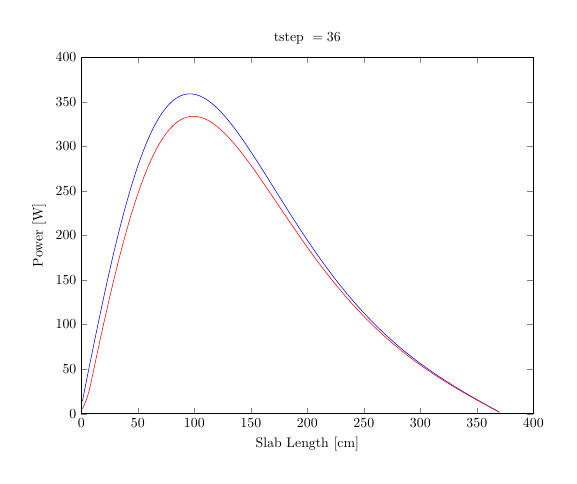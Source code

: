 \begin{tikzpicture}[scale=0.5]

\begin{axis}[%
scale only axis,
width=4.521in,
height=3.566in,
xmin=0, xmax=400,
ymin=0, ymax=400,
xlabel={Slab Length [cm]},
ylabel={Power [W]},
title={$\text{tstep }= 36$},
axis on top]
\addplot [
color=blue,
solid
]
coordinates{
 (1,13.991)(2,20.359)(3,26.72)(4,33.07)(5,39.408)(6,45.73)(7,52.035)(8,58.321)(9,64.584)(10,70.823)(11,77.035)(12,83.218)(13,89.369)(14,95.487)(15,101.569)(16,107.613)(17,113.617)(18,119.578)(19,125.496)(20,131.366)(21,137.189)(22,142.96)(23,148.68)(24,154.345)(25,159.955)(26,165.506)(27,170.998)(28,176.428)(29,181.795)(30,187.098)(31,192.335)(32,197.504)(33,202.604)(34,207.633)(35,212.591)(36,217.475)(37,222.285)(38,227.019)(39,231.677)(40,236.256)(41,240.757)(42,245.178)(43,249.519)(44,253.778)(45,257.954)(46,262.048)(47,266.057)(48,269.982)(49,273.822)(50,277.577)(51,281.245)(52,284.827)(53,288.323)(54,291.731)(55,295.052)(56,298.285)(57,301.43)(58,304.488)(59,307.457)(60,310.339)(61,313.133)(62,315.839)(63,318.457)(64,320.988)(65,323.431)(66,325.788)(67,328.057)(68,330.241)(69,332.338)(70,334.35)(71,336.276)(72,338.118)(73,339.876)(74,341.55)(75,343.141)(76,344.65)(77,346.078)(78,347.424)(79,348.69)(80,349.877)(81,350.985)(82,352.015)(83,352.967)(84,353.844)(85,354.645)(86,355.372)(87,356.025)(88,356.606)(89,357.114)(90,357.553)(91,357.921)(92,358.22)(93,358.452)(94,358.617)(95,358.716)(96,358.751)(97,358.722)(98,358.63)(99,358.477)(100,358.264)(101,357.991)(102,357.659)(103,357.271)(104,356.826)(105,356.327)(106,355.774)(107,355.167)(108,354.509)(109,353.801)(110,353.043)(111,352.236)(112,351.382)(113,350.482)(114,349.537)(115,348.547)(116,347.515)(117,346.441)(118,345.325)(119,344.17)(120,342.976)(121,341.744)(122,340.476)(123,339.172)(124,337.833)(125,336.461)(126,335.056)(127,333.619)(128,332.152)(129,330.654)(130,329.128)(131,327.575)(132,325.994)(133,324.387)(134,322.756)(135,321.1)(136,319.421)(137,317.719)(138,315.997)(139,314.253)(140,312.49)(141,310.707)(142,308.907)(143,307.089)(144,305.254)(145,303.404)(146,301.538)(147,299.659)(148,297.765)(149,295.859)(150,293.941)(151,292.012)(152,290.071)(153,288.121)(154,286.161)(155,284.192)(156,282.216)(157,280.232)(158,278.24)(159,276.243)(160,274.24)(161,272.232)(162,270.219)(163,268.202)(164,266.181)(165,264.158)(166,262.132)(167,260.104)(168,258.075)(169,256.044)(170,254.013)(171,251.982)(172,249.951)(173,247.92)(174,245.891)(175,243.864)(176,241.838)(177,239.815)(178,237.794)(179,235.776)(180,233.762)(181,231.752)(182,229.745)(183,227.743)(184,225.746)(185,223.753)(186,221.766)(187,219.785)(188,217.809)(189,215.839)(190,213.876)(191,211.919)(192,209.969)(193,208.027)(194,206.091)(195,204.163)(196,202.242)(197,200.33)(198,198.425)(199,196.529)(200,194.641)(201,192.762)(202,190.892)(203,189.03)(204,187.178)(205,185.334)(206,183.5)(207,181.676)(208,179.861)(209,178.055)(210,176.26)(211,174.474)(212,172.698)(213,170.933)(214,169.177)(215,167.432)(216,165.697)(217,163.972)(218,162.258)(219,160.554)(220,158.861)(221,157.178)(222,155.506)(223,153.845)(224,152.194)(225,150.554)(226,148.925)(227,147.307)(228,145.699)(229,144.102)(230,142.516)(231,140.941)(232,139.377)(233,137.823)(234,136.281)(235,134.749)(236,133.228)(237,131.718)(238,130.218)(239,128.73)(240,127.252)(241,125.785)(242,124.328)(243,122.883)(244,121.447)(245,120.023)(246,118.609)(247,117.206)(248,115.813)(249,114.43)(250,113.058)(251,111.697)(252,110.345)(253,109.004)(254,107.673)(255,106.352)(256,105.042)(257,103.741)(258,102.451)(259,101.17)(260,99.899)(261,98.638)(262,97.387)(263,96.145)(264,94.913)(265,93.69)(266,92.477)(267,91.274)(268,90.079)(269,88.894)(270,87.718)(271,86.551)(272,85.393)(273,84.245)(274,83.105)(275,81.973)(276,80.851)(277,79.737)(278,78.631)(279,77.534)(280,76.446)(281,75.366)(282,74.294)(283,73.23)(284,72.174)(285,71.126)(286,70.086)(287,69.054)(288,68.029)(289,67.012)(290,66.003)(291,65.001)(292,64.006)(293,63.019)(294,62.039)(295,61.066)(296,60.1)(297,59.141)(298,58.188)(299,57.243)(300,56.304)(301,55.371)(302,54.445)(303,53.526)(304,52.612)(305,51.705)(306,50.804)(307,49.909)(308,49.02)(309,48.137)(310,47.259)(311,46.388)(312,45.521)(313,44.66)(314,43.805)(315,42.955)(316,42.109)(317,41.269)(318,40.434)(319,39.604)(320,38.779)(321,37.959)(322,37.143)(323,36.331)(324,35.524)(325,34.722)(326,33.923)(327,33.129)(328,32.339)(329,31.553)(330,30.771)(331,29.993)(332,29.218)(333,28.447)(334,27.68)(335,26.916)(336,26.155)(337,25.398)(338,24.644)(339,23.892)(340,23.144)(341,22.399)(342,21.657)(343,20.917)(344,20.18)(345,19.445)(346,18.713)(347,17.984)(348,17.256)(349,16.531)(350,15.808)(351,15.087)(352,14.367)(353,13.65)(354,12.934)(355,12.22)(356,11.508)(357,10.797)(358,10.087)(359,9.379)(360,8.671)(361,7.965)(362,7.26)(363,6.556)(364,5.853)(365,5.15)(366,4.448)(367,3.747)(368,3.046)(369,2.346)(370,1.645) 
};

\addplot [
color=red,
solid
]
coordinates{
 (1,5.45)(2,8.077)(3,10.915)(4,14.041)(5,17.537)(6,21.494)(7,26.016)(8,31.223)(9,37.253)(10,43.264)(11,49.256)(12,55.224)(13,61.168)(14,67.085)(15,72.973)(16,78.83)(17,84.653)(18,90.44)(19,96.19)(20,101.9)(21,107.569)(22,113.193)(23,118.772)(24,124.304)(25,129.786)(26,135.217)(27,140.596)(28,145.919)(29,151.187)(30,156.396)(31,161.546)(32,166.634)(33,171.66)(34,176.622)(35,181.519)(36,186.349)(37,191.111)(38,195.803)(39,200.426)(40,204.976)(41,209.454)(42,213.858)(43,218.188)(44,222.442)(45,226.619)(46,230.719)(47,234.741)(48,238.685)(49,242.549)(50,246.333)(51,250.036)(52,253.658)(53,257.199)(54,260.658)(55,264.035)(56,267.329)(57,270.54)(58,273.669)(59,276.714)(60,279.676)(61,282.554)(62,285.35)(63,288.062)(64,290.691)(65,293.236)(66,295.699)(67,298.08)(68,300.377)(69,302.593)(70,304.726)(71,306.779)(72,308.75)(73,310.64)(74,312.451)(75,314.181)(76,315.833)(77,317.406)(78,318.9)(79,320.318)(80,321.659)(81,322.924)(82,324.113)(83,325.228)(84,326.269)(85,327.237)(86,328.133)(87,328.957)(88,329.711)(89,330.395)(90,331.01)(91,331.557)(92,332.037)(93,332.451)(94,332.8)(95,333.085)(96,333.306)(97,333.465)(98,333.562)(99,333.599)(100,333.577)(101,333.496)(102,333.358)(103,333.164)(104,332.914)(105,332.61)(106,332.253)(107,331.844)(108,331.383)(109,330.872)(110,330.312)(111,329.704)(112,329.049)(113,328.347)(114,327.601)(115,326.81)(116,325.977)(117,325.101)(118,324.185)(119,323.229)(120,322.233)(121,321.2)(122,320.129)(123,319.023)(124,317.882)(125,316.706)(126,315.497)(127,314.256)(128,312.984)(129,311.682)(130,310.35)(131,308.99)(132,307.602)(133,306.187)(134,304.747)(135,303.281)(136,301.792)(137,300.279)(138,298.744)(139,297.187)(140,295.61)(141,294.012)(142,292.396)(143,290.761)(144,289.108)(145,287.439)(146,285.753)(147,284.052)(148,282.336)(149,280.607)(150,278.864)(151,277.108)(152,275.341)(153,273.562)(154,271.772)(155,269.973)(156,268.164)(157,266.347)(158,264.521)(159,262.688)(160,260.848)(161,259.001)(162,257.148)(163,255.29)(164,253.427)(165,251.56)(166,249.689)(167,247.815)(168,245.938)(169,244.058)(170,242.177)(171,240.294)(172,238.41)(173,236.525)(174,234.64)(175,232.756)(176,230.872)(177,228.988)(178,227.107)(179,225.226)(180,223.348)(181,221.473)(182,219.6)(183,217.73)(184,215.863)(185,214)(186,212.141)(187,210.287)(188,208.436)(189,206.591)(190,204.75)(191,202.915)(192,201.086)(193,199.262)(194,197.444)(195,195.632)(196,193.827)(197,192.028)(198,190.237)(199,188.452)(200,186.674)(201,184.904)(202,183.141)(203,181.386)(204,179.639)(205,177.899)(206,176.168)(207,174.445)(208,172.731)(209,171.025)(210,169.327)(211,167.639)(212,165.959)(213,164.288)(214,162.626)(215,160.973)(216,159.329)(217,157.695)(218,156.07)(219,154.454)(220,152.848)(221,151.251)(222,149.664)(223,148.087)(224,146.519)(225,144.961)(226,143.413)(227,141.874)(228,140.345)(229,138.827)(230,137.317)(231,135.818)(232,134.329)(233,132.85)(234,131.38)(235,129.921)(236,128.471)(237,127.031)(238,125.601)(239,124.181)(240,122.771)(241,121.371)(242,119.981)(243,118.6)(244,117.229)(245,115.868)(246,114.517)(247,113.176)(248,111.844)(249,110.522)(250,109.21)(251,107.907)(252,106.613)(253,105.33)(254,104.055)(255,102.79)(256,101.535)(257,100.289)(258,99.052)(259,97.824)(260,96.606)(261,95.396)(262,94.196)(263,93.005)(264,91.822)(265,90.649)(266,89.484)(267,88.328)(268,87.181)(269,86.043)(270,84.912)(271,83.791)(272,82.678)(273,81.573)(274,80.477)(275,79.389)(276,78.309)(277,77.237)(278,76.173)(279,75.117)(280,74.069)(281,73.029)(282,71.996)(283,70.971)(284,69.954)(285,68.944)(286,67.941)(287,66.946)(288,65.958)(289,64.978)(290,64.004)(291,63.037)(292,62.077)(293,61.124)(294,60.178)(295,59.239)(296,58.306)(297,57.38)(298,56.459)(299,55.546)(300,54.639)(301,53.737)(302,52.842)(303,51.953)(304,51.07)(305,50.193)(306,49.321)(307,48.456)(308,47.595)(309,46.741)(310,45.891)(311,45.047)(312,44.209)(313,43.375)(314,42.546)(315,41.723)(316,40.904)(317,40.09)(318,39.281)(319,38.477)(320,37.677)(321,36.882)(322,36.091)(323,35.304)(324,34.522)(325,33.743)(326,32.969)(327,32.199)(328,31.432)(329,30.669)(330,29.91)(331,29.155)(332,28.403)(333,27.655)(334,26.91)(335,26.168)(336,25.429)(337,24.694)(338,23.961)(339,23.232)(340,22.505)(341,21.781)(342,21.06)(343,20.341)(344,19.625)(345,18.911)(346,18.2)(347,17.49)(348,16.783)(349,16.078)(350,15.375)(351,14.674)(352,13.975)(353,13.277)(354,12.581)(355,11.887)(356,11.194)(357,10.503)(358,9.812)(359,9.123)(360,8.436)(361,7.749)(362,7.063)(363,6.378)(364,5.694)(365,5.01)(366,4.328)(367,3.645)(368,2.963)(369,2.282)(370,1.601) 
};

\end{axis}
\end{tikzpicture}
